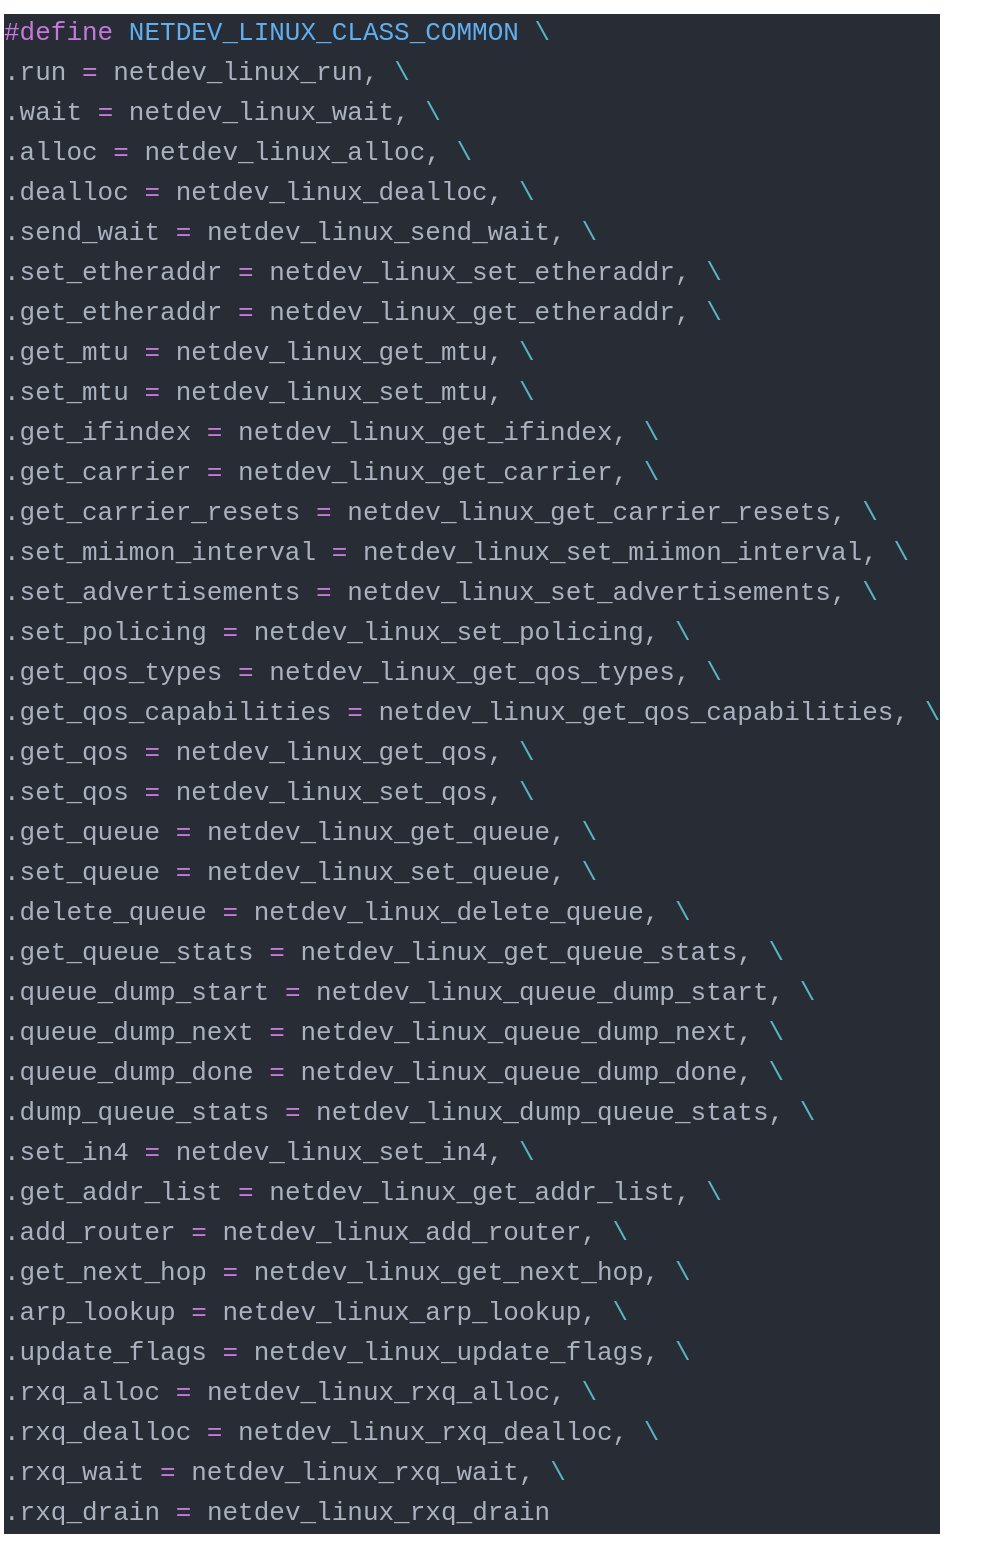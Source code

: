 <mxfile version="13.1.3">
    <diagram id="6hGFLwfOUW9BJ-s0fimq" name="Page-1">
        <mxGraphModel dx="1084" dy="785" grid="1" gridSize="10" guides="1" tooltips="1" connect="1" arrows="1" fold="1" page="1" pageScale="1" pageWidth="827" pageHeight="1169" math="0" shadow="0">
            <root>
                <mxCell id="0"/>
                <mxCell id="1" parent="0"/>
                <mxCell id="2" value="&lt;meta charset=&quot;utf-8&quot;&gt;&lt;div style=&quot;color: rgb(171, 178, 191); background-color: rgb(40, 44, 52); font-family: Monaco, Menlo, Monaco, &amp;quot;Courier New&amp;quot;, monospace; font-weight: normal; font-size: 13px; line-height: 20px;&quot;&gt;&lt;div&gt;&lt;span style=&quot;color: #c678dd;&quot;&gt;#define&lt;/span&gt;&lt;span style=&quot;color: #abb2bf;&quot;&gt; &lt;/span&gt;&lt;span style=&quot;color: #61afef;&quot;&gt;NETDEV_LINUX_CLASS_COMMON&lt;/span&gt;&lt;span style=&quot;color: #abb2bf;&quot;&gt;                               &lt;/span&gt;&lt;span style=&quot;color: #56b6c2;&quot;&gt;\&lt;/span&gt;&lt;/div&gt;&lt;div&gt;&lt;span style=&quot;color: #abb2bf;&quot;&gt;    .run &lt;/span&gt;&lt;span style=&quot;color: #c678dd;&quot;&gt;=&lt;/span&gt;&lt;span style=&quot;color: #abb2bf;&quot;&gt; netdev_linux_run,                                    &lt;/span&gt;&lt;span style=&quot;color: #56b6c2;&quot;&gt;\&lt;/span&gt;&lt;/div&gt;&lt;div&gt;&lt;span style=&quot;color: #abb2bf;&quot;&gt;    .wait &lt;/span&gt;&lt;span style=&quot;color: #c678dd;&quot;&gt;=&lt;/span&gt;&lt;span style=&quot;color: #abb2bf;&quot;&gt; netdev_linux_wait,                                  &lt;/span&gt;&lt;span style=&quot;color: #56b6c2;&quot;&gt;\&lt;/span&gt;&lt;/div&gt;&lt;div&gt;&lt;span style=&quot;color: #abb2bf;&quot;&gt;    .alloc &lt;/span&gt;&lt;span style=&quot;color: #c678dd;&quot;&gt;=&lt;/span&gt;&lt;span style=&quot;color: #abb2bf;&quot;&gt; netdev_linux_alloc,                                &lt;/span&gt;&lt;span style=&quot;color: #56b6c2;&quot;&gt;\&lt;/span&gt;&lt;/div&gt;&lt;div&gt;&lt;span style=&quot;color: #abb2bf;&quot;&gt;    .dealloc &lt;/span&gt;&lt;span style=&quot;color: #c678dd;&quot;&gt;=&lt;/span&gt;&lt;span style=&quot;color: #abb2bf;&quot;&gt; netdev_linux_dealloc,                            &lt;/span&gt;&lt;span style=&quot;color: #56b6c2;&quot;&gt;\&lt;/span&gt;&lt;/div&gt;&lt;div&gt;&lt;span style=&quot;color: #abb2bf;&quot;&gt;    .send_wait &lt;/span&gt;&lt;span style=&quot;color: #c678dd;&quot;&gt;=&lt;/span&gt;&lt;span style=&quot;color: #abb2bf;&quot;&gt; netdev_linux_send_wait,                        &lt;/span&gt;&lt;span style=&quot;color: #56b6c2;&quot;&gt;\&lt;/span&gt;&lt;/div&gt;&lt;div&gt;&lt;span style=&quot;color: #abb2bf;&quot;&gt;    .set_etheraddr &lt;/span&gt;&lt;span style=&quot;color: #c678dd;&quot;&gt;=&lt;/span&gt;&lt;span style=&quot;color: #abb2bf;&quot;&gt; netdev_linux_set_etheraddr,                &lt;/span&gt;&lt;span style=&quot;color: #56b6c2;&quot;&gt;\&lt;/span&gt;&lt;/div&gt;&lt;div&gt;&lt;span style=&quot;color: #abb2bf;&quot;&gt;    .get_etheraddr &lt;/span&gt;&lt;span style=&quot;color: #c678dd;&quot;&gt;=&lt;/span&gt;&lt;span style=&quot;color: #abb2bf;&quot;&gt; netdev_linux_get_etheraddr,                &lt;/span&gt;&lt;span style=&quot;color: #56b6c2;&quot;&gt;\&lt;/span&gt;&lt;/div&gt;&lt;div&gt;&lt;span style=&quot;color: #abb2bf;&quot;&gt;    .get_mtu &lt;/span&gt;&lt;span style=&quot;color: #c678dd;&quot;&gt;=&lt;/span&gt;&lt;span style=&quot;color: #abb2bf;&quot;&gt; netdev_linux_get_mtu,                            &lt;/span&gt;&lt;span style=&quot;color: #56b6c2;&quot;&gt;\&lt;/span&gt;&lt;/div&gt;&lt;div&gt;&lt;span style=&quot;color: #abb2bf;&quot;&gt;    .set_mtu &lt;/span&gt;&lt;span style=&quot;color: #c678dd;&quot;&gt;=&lt;/span&gt;&lt;span style=&quot;color: #abb2bf;&quot;&gt; netdev_linux_set_mtu,                            &lt;/span&gt;&lt;span style=&quot;color: #56b6c2;&quot;&gt;\&lt;/span&gt;&lt;/div&gt;&lt;div&gt;&lt;span style=&quot;color: #abb2bf;&quot;&gt;    .get_ifindex &lt;/span&gt;&lt;span style=&quot;color: #c678dd;&quot;&gt;=&lt;/span&gt;&lt;span style=&quot;color: #abb2bf;&quot;&gt; netdev_linux_get_ifindex,                    &lt;/span&gt;&lt;span style=&quot;color: #56b6c2;&quot;&gt;\&lt;/span&gt;&lt;/div&gt;&lt;div&gt;&lt;span style=&quot;color: #abb2bf;&quot;&gt;    .get_carrier &lt;/span&gt;&lt;span style=&quot;color: #c678dd;&quot;&gt;=&lt;/span&gt;&lt;span style=&quot;color: #abb2bf;&quot;&gt; netdev_linux_get_carrier,                    &lt;/span&gt;&lt;span style=&quot;color: #56b6c2;&quot;&gt;\&lt;/span&gt;&lt;/div&gt;&lt;div&gt;&lt;span style=&quot;color: #abb2bf;&quot;&gt;    .get_carrier_resets &lt;/span&gt;&lt;span style=&quot;color: #c678dd;&quot;&gt;=&lt;/span&gt;&lt;span style=&quot;color: #abb2bf;&quot;&gt; netdev_linux_get_carrier_resets,      &lt;/span&gt;&lt;span style=&quot;color: #56b6c2;&quot;&gt;\&lt;/span&gt;&lt;/div&gt;&lt;div&gt;&lt;span style=&quot;color: #abb2bf;&quot;&gt;    .set_miimon_interval &lt;/span&gt;&lt;span style=&quot;color: #c678dd;&quot;&gt;=&lt;/span&gt;&lt;span style=&quot;color: #abb2bf;&quot;&gt; netdev_linux_set_miimon_interval,    &lt;/span&gt;&lt;span style=&quot;color: #56b6c2;&quot;&gt;\&lt;/span&gt;&lt;/div&gt;&lt;div&gt;&lt;span style=&quot;color: #abb2bf;&quot;&gt;    .set_advertisements &lt;/span&gt;&lt;span style=&quot;color: #c678dd;&quot;&gt;=&lt;/span&gt;&lt;span style=&quot;color: #abb2bf;&quot;&gt; netdev_linux_set_advertisements,      &lt;/span&gt;&lt;span style=&quot;color: #56b6c2;&quot;&gt;\&lt;/span&gt;&lt;/div&gt;&lt;div&gt;&lt;span style=&quot;color: #abb2bf;&quot;&gt;    .set_policing &lt;/span&gt;&lt;span style=&quot;color: #c678dd;&quot;&gt;=&lt;/span&gt;&lt;span style=&quot;color: #abb2bf;&quot;&gt; netdev_linux_set_policing,                  &lt;/span&gt;&lt;span style=&quot;color: #56b6c2;&quot;&gt;\&lt;/span&gt;&lt;/div&gt;&lt;div&gt;&lt;span style=&quot;color: #abb2bf;&quot;&gt;    .get_qos_types &lt;/span&gt;&lt;span style=&quot;color: #c678dd;&quot;&gt;=&lt;/span&gt;&lt;span style=&quot;color: #abb2bf;&quot;&gt; netdev_linux_get_qos_types,                &lt;/span&gt;&lt;span style=&quot;color: #56b6c2;&quot;&gt;\&lt;/span&gt;&lt;/div&gt;&lt;div&gt;&lt;span style=&quot;color: #abb2bf;&quot;&gt;    .get_qos_capabilities &lt;/span&gt;&lt;span style=&quot;color: #c678dd;&quot;&gt;=&lt;/span&gt;&lt;span style=&quot;color: #abb2bf;&quot;&gt; netdev_linux_get_qos_capabilities,  &lt;/span&gt;&lt;span style=&quot;color: #56b6c2;&quot;&gt;\&lt;/span&gt;&lt;/div&gt;&lt;div&gt;&lt;span style=&quot;color: #abb2bf;&quot;&gt;    .get_qos &lt;/span&gt;&lt;span style=&quot;color: #c678dd;&quot;&gt;=&lt;/span&gt;&lt;span style=&quot;color: #abb2bf;&quot;&gt; netdev_linux_get_qos,                            &lt;/span&gt;&lt;span style=&quot;color: #56b6c2;&quot;&gt;\&lt;/span&gt;&lt;/div&gt;&lt;div&gt;&lt;span style=&quot;color: #abb2bf;&quot;&gt;    .set_qos &lt;/span&gt;&lt;span style=&quot;color: #c678dd;&quot;&gt;=&lt;/span&gt;&lt;span style=&quot;color: #abb2bf;&quot;&gt; netdev_linux_set_qos,                            &lt;/span&gt;&lt;span style=&quot;color: #56b6c2;&quot;&gt;\&lt;/span&gt;&lt;/div&gt;&lt;div&gt;&lt;span style=&quot;color: #abb2bf;&quot;&gt;    .get_queue &lt;/span&gt;&lt;span style=&quot;color: #c678dd;&quot;&gt;=&lt;/span&gt;&lt;span style=&quot;color: #abb2bf;&quot;&gt; netdev_linux_get_queue,                        &lt;/span&gt;&lt;span style=&quot;color: #56b6c2;&quot;&gt;\&lt;/span&gt;&lt;/div&gt;&lt;div&gt;&lt;span style=&quot;color: #abb2bf;&quot;&gt;    .set_queue &lt;/span&gt;&lt;span style=&quot;color: #c678dd;&quot;&gt;=&lt;/span&gt;&lt;span style=&quot;color: #abb2bf;&quot;&gt; netdev_linux_set_queue,                        &lt;/span&gt;&lt;span style=&quot;color: #56b6c2;&quot;&gt;\&lt;/span&gt;&lt;/div&gt;&lt;div&gt;&lt;span style=&quot;color: #abb2bf;&quot;&gt;    .delete_queue &lt;/span&gt;&lt;span style=&quot;color: #c678dd;&quot;&gt;=&lt;/span&gt;&lt;span style=&quot;color: #abb2bf;&quot;&gt; netdev_linux_delete_queue,                  &lt;/span&gt;&lt;span style=&quot;color: #56b6c2;&quot;&gt;\&lt;/span&gt;&lt;/div&gt;&lt;div&gt;&lt;span style=&quot;color: #abb2bf;&quot;&gt;    .get_queue_stats &lt;/span&gt;&lt;span style=&quot;color: #c678dd;&quot;&gt;=&lt;/span&gt;&lt;span style=&quot;color: #abb2bf;&quot;&gt; netdev_linux_get_queue_stats,            &lt;/span&gt;&lt;span style=&quot;color: #56b6c2;&quot;&gt;\&lt;/span&gt;&lt;/div&gt;&lt;div&gt;&lt;span style=&quot;color: #abb2bf;&quot;&gt;    .queue_dump_start &lt;/span&gt;&lt;span style=&quot;color: #c678dd;&quot;&gt;=&lt;/span&gt;&lt;span style=&quot;color: #abb2bf;&quot;&gt; netdev_linux_queue_dump_start,          &lt;/span&gt;&lt;span style=&quot;color: #56b6c2;&quot;&gt;\&lt;/span&gt;&lt;/div&gt;&lt;div&gt;&lt;span style=&quot;color: #abb2bf;&quot;&gt;    .queue_dump_next &lt;/span&gt;&lt;span style=&quot;color: #c678dd;&quot;&gt;=&lt;/span&gt;&lt;span style=&quot;color: #abb2bf;&quot;&gt; netdev_linux_queue_dump_next,            &lt;/span&gt;&lt;span style=&quot;color: #56b6c2;&quot;&gt;\&lt;/span&gt;&lt;/div&gt;&lt;div&gt;&lt;span style=&quot;color: #abb2bf;&quot;&gt;    .queue_dump_done &lt;/span&gt;&lt;span style=&quot;color: #c678dd;&quot;&gt;=&lt;/span&gt;&lt;span style=&quot;color: #abb2bf;&quot;&gt; netdev_linux_queue_dump_done,            &lt;/span&gt;&lt;span style=&quot;color: #56b6c2;&quot;&gt;\&lt;/span&gt;&lt;/div&gt;&lt;div&gt;&lt;span style=&quot;color: #abb2bf;&quot;&gt;    .dump_queue_stats &lt;/span&gt;&lt;span style=&quot;color: #c678dd;&quot;&gt;=&lt;/span&gt;&lt;span style=&quot;color: #abb2bf;&quot;&gt; netdev_linux_dump_queue_stats,          &lt;/span&gt;&lt;span style=&quot;color: #56b6c2;&quot;&gt;\&lt;/span&gt;&lt;/div&gt;&lt;div&gt;&lt;span style=&quot;color: #abb2bf;&quot;&gt;    .set_in4 &lt;/span&gt;&lt;span style=&quot;color: #c678dd;&quot;&gt;=&lt;/span&gt;&lt;span style=&quot;color: #abb2bf;&quot;&gt; netdev_linux_set_in4,                            &lt;/span&gt;&lt;span style=&quot;color: #56b6c2;&quot;&gt;\&lt;/span&gt;&lt;/div&gt;&lt;div&gt;&lt;span style=&quot;color: #abb2bf;&quot;&gt;    .get_addr_list &lt;/span&gt;&lt;span style=&quot;color: #c678dd;&quot;&gt;=&lt;/span&gt;&lt;span style=&quot;color: #abb2bf;&quot;&gt; netdev_linux_get_addr_list,                &lt;/span&gt;&lt;span style=&quot;color: #56b6c2;&quot;&gt;\&lt;/span&gt;&lt;/div&gt;&lt;div&gt;&lt;span style=&quot;color: #abb2bf;&quot;&gt;    .add_router &lt;/span&gt;&lt;span style=&quot;color: #c678dd;&quot;&gt;=&lt;/span&gt;&lt;span style=&quot;color: #abb2bf;&quot;&gt; netdev_linux_add_router,                      &lt;/span&gt;&lt;span style=&quot;color: #56b6c2;&quot;&gt;\&lt;/span&gt;&lt;/div&gt;&lt;div&gt;&lt;span style=&quot;color: #abb2bf;&quot;&gt;    .get_next_hop &lt;/span&gt;&lt;span style=&quot;color: #c678dd;&quot;&gt;=&lt;/span&gt;&lt;span style=&quot;color: #abb2bf;&quot;&gt; netdev_linux_get_next_hop,                  &lt;/span&gt;&lt;span style=&quot;color: #56b6c2;&quot;&gt;\&lt;/span&gt;&lt;/div&gt;&lt;div&gt;&lt;span style=&quot;color: #abb2bf;&quot;&gt;    .arp_lookup &lt;/span&gt;&lt;span style=&quot;color: #c678dd;&quot;&gt;=&lt;/span&gt;&lt;span style=&quot;color: #abb2bf;&quot;&gt; netdev_linux_arp_lookup,                      &lt;/span&gt;&lt;span style=&quot;color: #56b6c2;&quot;&gt;\&lt;/span&gt;&lt;/div&gt;&lt;div&gt;&lt;span style=&quot;color: #abb2bf;&quot;&gt;    .update_flags &lt;/span&gt;&lt;span style=&quot;color: #c678dd;&quot;&gt;=&lt;/span&gt;&lt;span style=&quot;color: #abb2bf;&quot;&gt; netdev_linux_update_flags,                  &lt;/span&gt;&lt;span style=&quot;color: #56b6c2;&quot;&gt;\&lt;/span&gt;&lt;/div&gt;&lt;div&gt;&lt;span style=&quot;color: #abb2bf;&quot;&gt;    .rxq_alloc &lt;/span&gt;&lt;span style=&quot;color: #c678dd;&quot;&gt;=&lt;/span&gt;&lt;span style=&quot;color: #abb2bf;&quot;&gt; netdev_linux_rxq_alloc,                        &lt;/span&gt;&lt;span style=&quot;color: #56b6c2;&quot;&gt;\&lt;/span&gt;&lt;/div&gt;&lt;div&gt;&lt;span style=&quot;color: #abb2bf;&quot;&gt;    .rxq_dealloc &lt;/span&gt;&lt;span style=&quot;color: #c678dd;&quot;&gt;=&lt;/span&gt;&lt;span style=&quot;color: #abb2bf;&quot;&gt; netdev_linux_rxq_dealloc,                    &lt;/span&gt;&lt;span style=&quot;color: #56b6c2;&quot;&gt;\&lt;/span&gt;&lt;/div&gt;&lt;div&gt;&lt;span style=&quot;color: #abb2bf;&quot;&gt;    .rxq_wait &lt;/span&gt;&lt;span style=&quot;color: #c678dd;&quot;&gt;=&lt;/span&gt;&lt;span style=&quot;color: #abb2bf;&quot;&gt; netdev_linux_rxq_wait,                          &lt;/span&gt;&lt;span style=&quot;color: #56b6c2;&quot;&gt;\&lt;/span&gt;&lt;/div&gt;&lt;div&gt;&lt;span style=&quot;color: #abb2bf;&quot;&gt;    .rxq_drain &lt;/span&gt;&lt;span style=&quot;color: #c678dd;&quot;&gt;=&lt;/span&gt;&lt;span style=&quot;color: #abb2bf;&quot;&gt; netdev_linux_rxq_drain&lt;/span&gt;&lt;/div&gt;&lt;/div&gt;" style="text;whiteSpace=wrap;html=1;" vertex="1" parent="1">
                    <mxGeometry x="100" y="90" width="490" height="780" as="geometry"/>
                </mxCell>
            </root>
        </mxGraphModel>
    </diagram>
</mxfile>